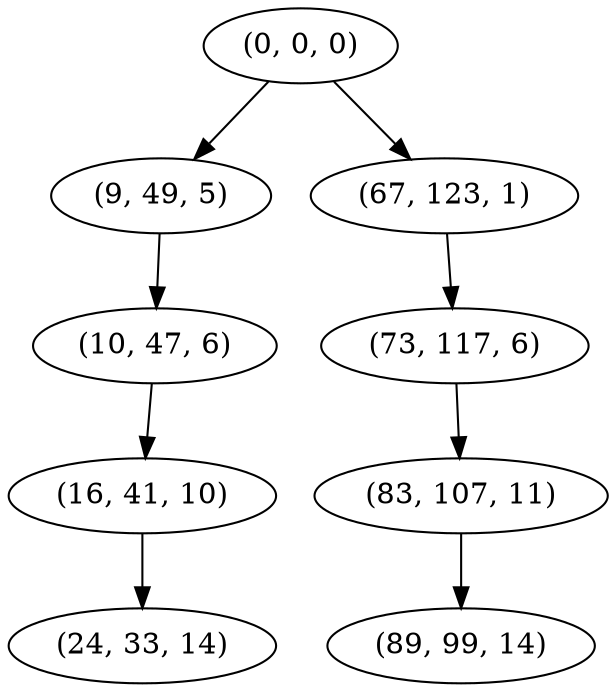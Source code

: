 digraph tree {
    "(0, 0, 0)";
    "(9, 49, 5)";
    "(10, 47, 6)";
    "(16, 41, 10)";
    "(24, 33, 14)";
    "(67, 123, 1)";
    "(73, 117, 6)";
    "(83, 107, 11)";
    "(89, 99, 14)";
    "(0, 0, 0)" -> "(9, 49, 5)";
    "(0, 0, 0)" -> "(67, 123, 1)";
    "(9, 49, 5)" -> "(10, 47, 6)";
    "(10, 47, 6)" -> "(16, 41, 10)";
    "(16, 41, 10)" -> "(24, 33, 14)";
    "(67, 123, 1)" -> "(73, 117, 6)";
    "(73, 117, 6)" -> "(83, 107, 11)";
    "(83, 107, 11)" -> "(89, 99, 14)";
}
